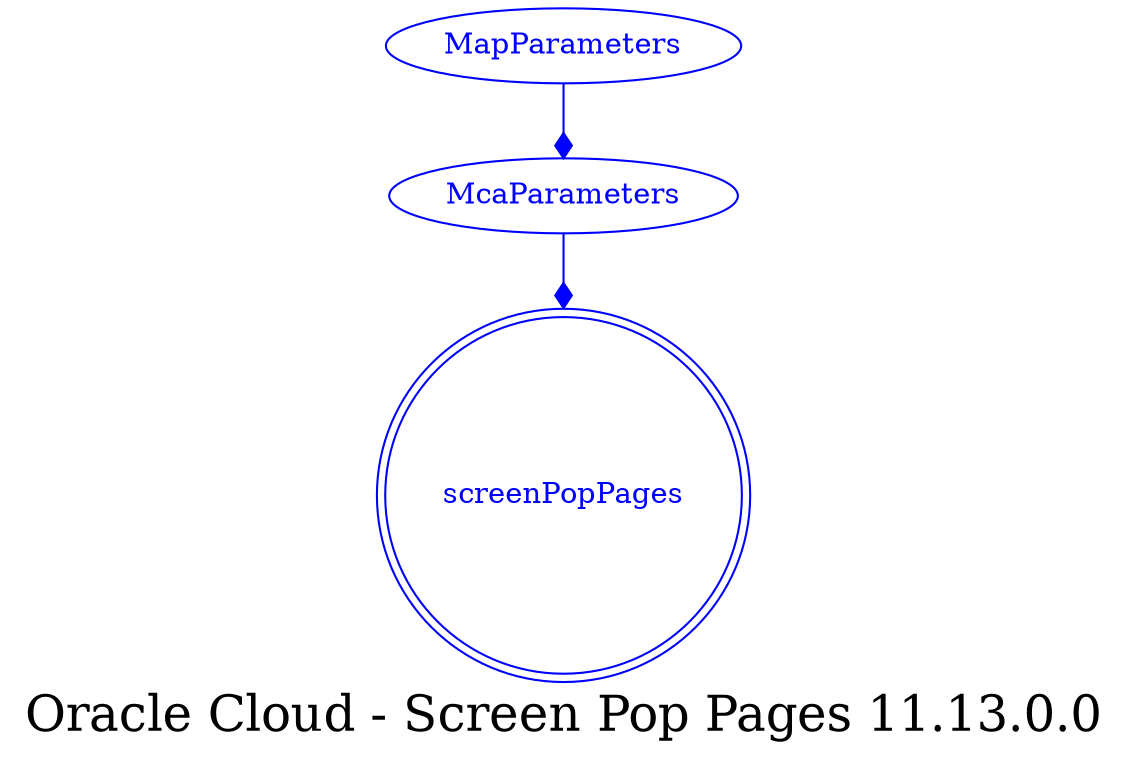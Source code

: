 digraph LexiconGraph {
graph[label="Oracle Cloud - Screen Pop Pages 11.13.0.0", fontsize=24]
splines=true
"screenPopPages" [color=blue, fontcolor=blue, shape=doublecircle]
"McaParameters" -> "screenPopPages" [color=blue, fontcolor=blue, arrowhead=diamond, arrowtail=none]
"McaParameters" [color=blue, fontcolor=blue, shape=ellipse]
"MapParameters" -> "McaParameters" [color=blue, fontcolor=blue, arrowhead=diamond, arrowtail=none]
"MapParameters" [color=blue, fontcolor=blue, shape=ellipse]
}
